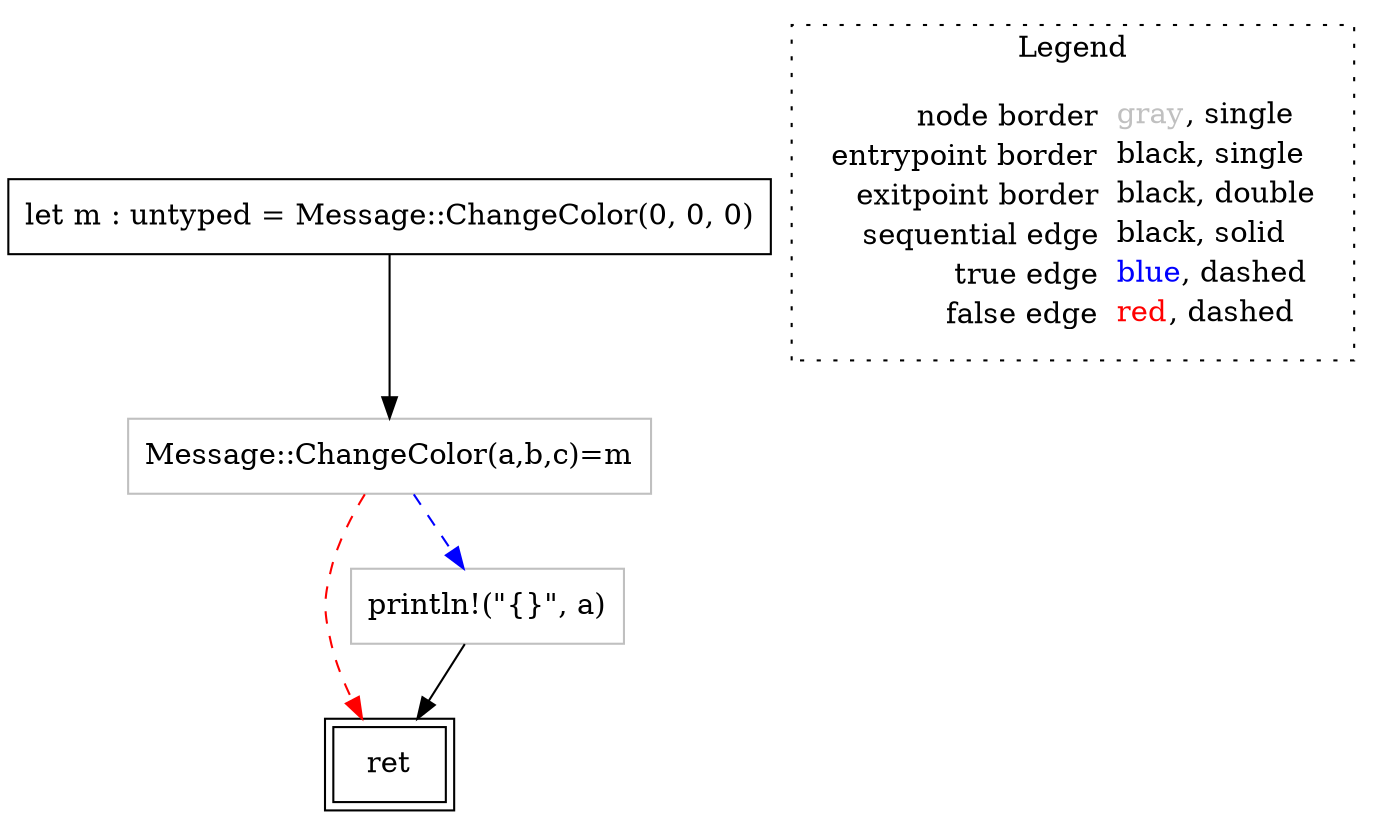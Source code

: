 digraph {
	"node0" [shape="rect",color="black",label=<let m : untyped = Message::ChangeColor(0, 0, 0)>];
	"node1" [shape="rect",color="black",peripheries="2",label=<ret>];
	"node2" [shape="rect",color="gray",label=<println!(&quot;{}&quot;, a)>];
	"node3" [shape="rect",color="gray",label=<Message::ChangeColor(a,b,c)=m>];
	"node0" -> "node3" [color="black"];
	"node2" -> "node1" [color="black"];
	"node3" -> "node1" [color="red",style="dashed"];
	"node3" -> "node2" [color="blue",style="dashed"];
subgraph cluster_legend {
	label="Legend";
	style=dotted;
	node [shape=plaintext];
	"legend" [label=<<table border="0" cellpadding="2" cellspacing="0" cellborder="0"><tr><td align="right">node border&nbsp;</td><td align="left"><font color="gray">gray</font>, single</td></tr><tr><td align="right">entrypoint border&nbsp;</td><td align="left"><font color="black">black</font>, single</td></tr><tr><td align="right">exitpoint border&nbsp;</td><td align="left"><font color="black">black</font>, double</td></tr><tr><td align="right">sequential edge&nbsp;</td><td align="left"><font color="black">black</font>, solid</td></tr><tr><td align="right">true edge&nbsp;</td><td align="left"><font color="blue">blue</font>, dashed</td></tr><tr><td align="right">false edge&nbsp;</td><td align="left"><font color="red">red</font>, dashed</td></tr></table>>];
}

}
